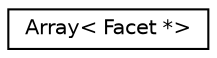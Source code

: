 digraph "Graphical Class Hierarchy"
{
  edge [fontname="Helvetica",fontsize="10",labelfontname="Helvetica",labelfontsize="10"];
  node [fontname="Helvetica",fontsize="10",shape=record];
  rankdir="LR";
  Node0 [label="Array\< Facet *\>",height=0.2,width=0.4,color="black", fillcolor="white", style="filled",URL="$class_array.html"];
}
